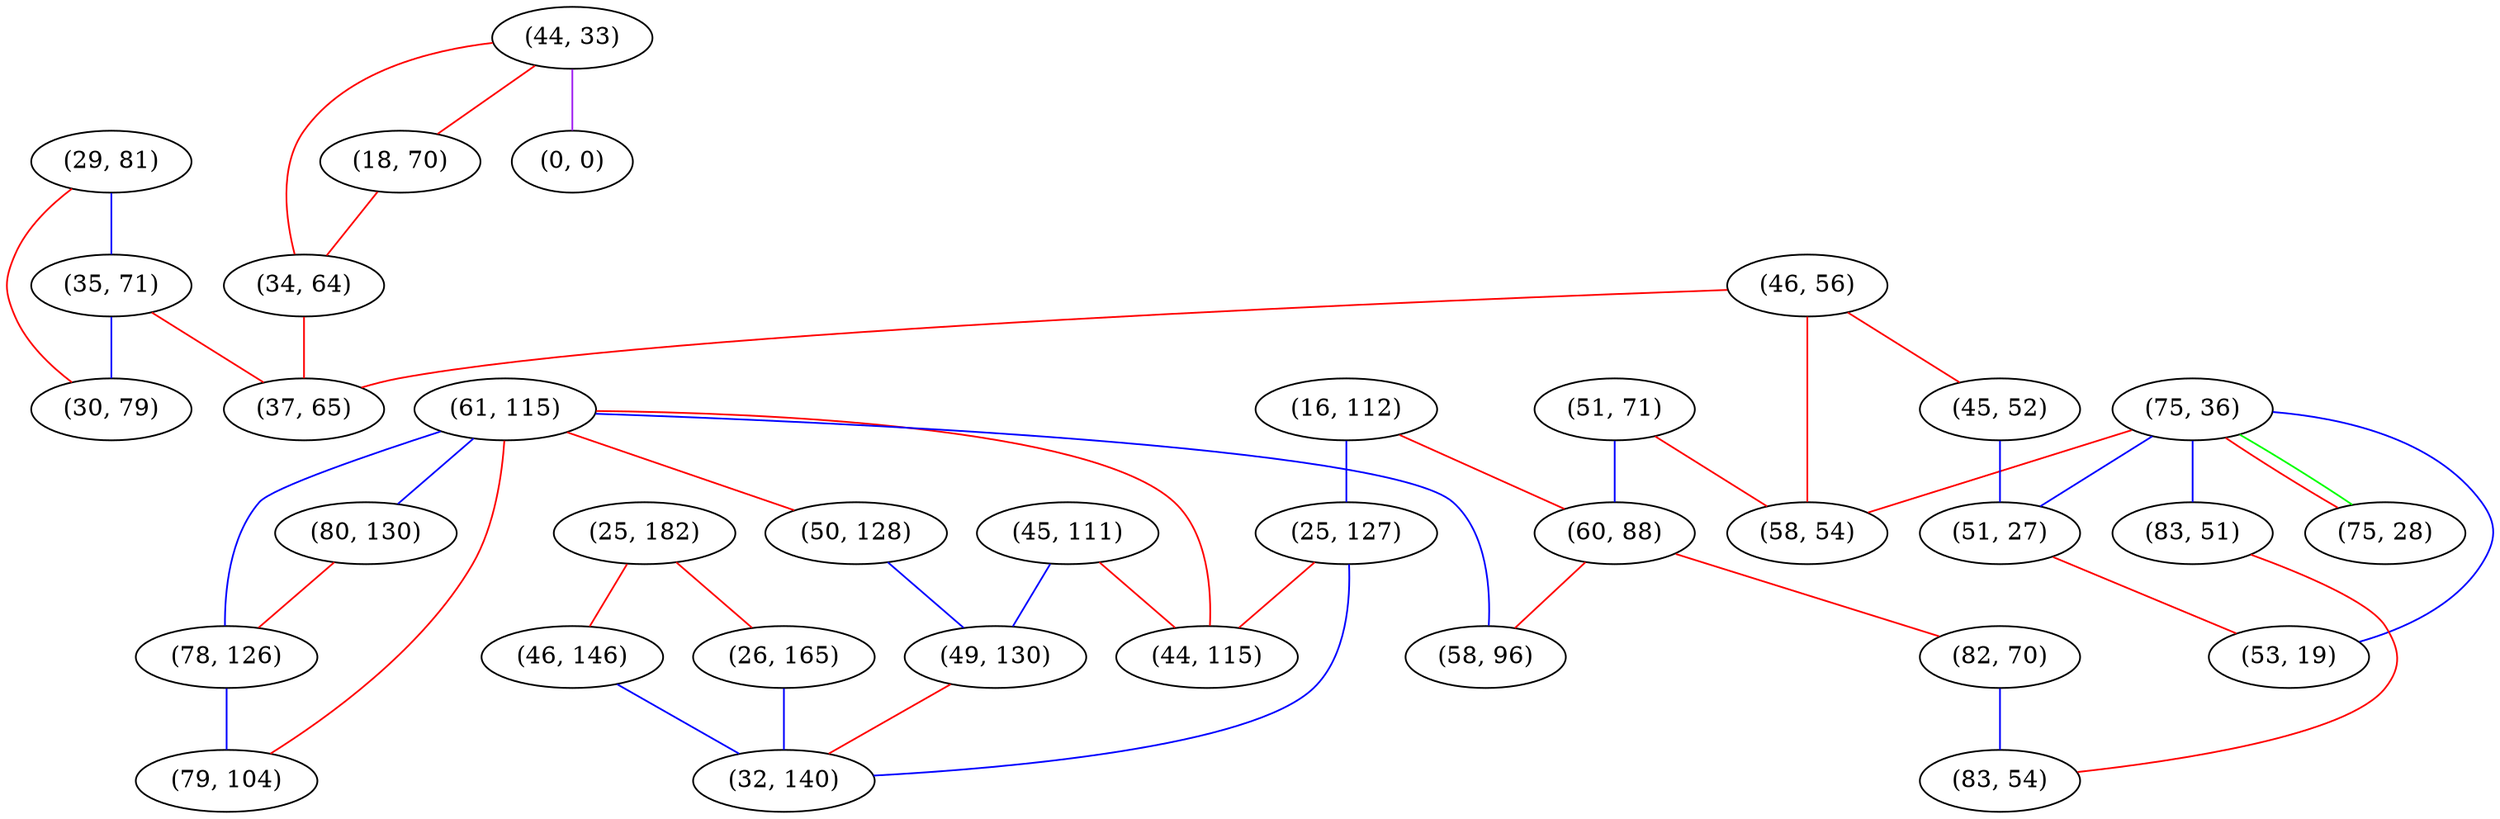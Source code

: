 graph "" {
"(29, 81)";
"(44, 33)";
"(61, 115)";
"(51, 71)";
"(45, 111)";
"(46, 56)";
"(18, 70)";
"(25, 182)";
"(50, 128)";
"(16, 112)";
"(75, 36)";
"(25, 127)";
"(58, 54)";
"(44, 115)";
"(45, 52)";
"(60, 88)";
"(0, 0)";
"(58, 96)";
"(46, 146)";
"(75, 28)";
"(80, 130)";
"(51, 27)";
"(49, 130)";
"(34, 64)";
"(26, 165)";
"(82, 70)";
"(35, 71)";
"(30, 79)";
"(53, 19)";
"(83, 51)";
"(78, 126)";
"(32, 140)";
"(79, 104)";
"(83, 54)";
"(37, 65)";
"(29, 81)" -- "(35, 71)"  [color=blue, key=0, weight=3];
"(29, 81)" -- "(30, 79)"  [color=red, key=0, weight=1];
"(44, 33)" -- "(34, 64)"  [color=red, key=0, weight=1];
"(44, 33)" -- "(18, 70)"  [color=red, key=0, weight=1];
"(44, 33)" -- "(0, 0)"  [color=purple, key=0, weight=4];
"(61, 115)" -- "(50, 128)"  [color=red, key=0, weight=1];
"(61, 115)" -- "(78, 126)"  [color=blue, key=0, weight=3];
"(61, 115)" -- "(58, 96)"  [color=blue, key=0, weight=3];
"(61, 115)" -- "(80, 130)"  [color=blue, key=0, weight=3];
"(61, 115)" -- "(44, 115)"  [color=red, key=0, weight=1];
"(61, 115)" -- "(79, 104)"  [color=red, key=0, weight=1];
"(51, 71)" -- "(58, 54)"  [color=red, key=0, weight=1];
"(51, 71)" -- "(60, 88)"  [color=blue, key=0, weight=3];
"(45, 111)" -- "(49, 130)"  [color=blue, key=0, weight=3];
"(45, 111)" -- "(44, 115)"  [color=red, key=0, weight=1];
"(46, 56)" -- "(37, 65)"  [color=red, key=0, weight=1];
"(46, 56)" -- "(45, 52)"  [color=red, key=0, weight=1];
"(46, 56)" -- "(58, 54)"  [color=red, key=0, weight=1];
"(18, 70)" -- "(34, 64)"  [color=red, key=0, weight=1];
"(25, 182)" -- "(26, 165)"  [color=red, key=0, weight=1];
"(25, 182)" -- "(46, 146)"  [color=red, key=0, weight=1];
"(50, 128)" -- "(49, 130)"  [color=blue, key=0, weight=3];
"(16, 112)" -- "(25, 127)"  [color=blue, key=0, weight=3];
"(16, 112)" -- "(60, 88)"  [color=red, key=0, weight=1];
"(75, 36)" -- "(83, 51)"  [color=blue, key=0, weight=3];
"(75, 36)" -- "(58, 54)"  [color=red, key=0, weight=1];
"(75, 36)" -- "(75, 28)"  [color=red, key=0, weight=1];
"(75, 36)" -- "(75, 28)"  [color=green, key=1, weight=2];
"(75, 36)" -- "(51, 27)"  [color=blue, key=0, weight=3];
"(75, 36)" -- "(53, 19)"  [color=blue, key=0, weight=3];
"(25, 127)" -- "(44, 115)"  [color=red, key=0, weight=1];
"(25, 127)" -- "(32, 140)"  [color=blue, key=0, weight=3];
"(45, 52)" -- "(51, 27)"  [color=blue, key=0, weight=3];
"(60, 88)" -- "(58, 96)"  [color=red, key=0, weight=1];
"(60, 88)" -- "(82, 70)"  [color=red, key=0, weight=1];
"(46, 146)" -- "(32, 140)"  [color=blue, key=0, weight=3];
"(80, 130)" -- "(78, 126)"  [color=red, key=0, weight=1];
"(51, 27)" -- "(53, 19)"  [color=red, key=0, weight=1];
"(49, 130)" -- "(32, 140)"  [color=red, key=0, weight=1];
"(34, 64)" -- "(37, 65)"  [color=red, key=0, weight=1];
"(26, 165)" -- "(32, 140)"  [color=blue, key=0, weight=3];
"(82, 70)" -- "(83, 54)"  [color=blue, key=0, weight=3];
"(35, 71)" -- "(37, 65)"  [color=red, key=0, weight=1];
"(35, 71)" -- "(30, 79)"  [color=blue, key=0, weight=3];
"(83, 51)" -- "(83, 54)"  [color=red, key=0, weight=1];
"(78, 126)" -- "(79, 104)"  [color=blue, key=0, weight=3];
}
